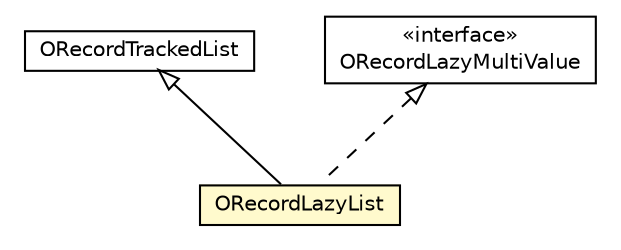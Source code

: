 #!/usr/local/bin/dot
#
# Class diagram 
# Generated by UMLGraph version R5_6-24-gf6e263 (http://www.umlgraph.org/)
#

digraph G {
	edge [fontname="Helvetica",fontsize=10,labelfontname="Helvetica",labelfontsize=10];
	node [fontname="Helvetica",fontsize=10,shape=plaintext];
	nodesep=0.25;
	ranksep=0.5;
	// com.orientechnologies.orient.core.db.record.ORecordLazyList
	c3024124 [label=<<table title="com.orientechnologies.orient.core.db.record.ORecordLazyList" border="0" cellborder="1" cellspacing="0" cellpadding="2" port="p" bgcolor="lemonChiffon" href="./ORecordLazyList.html">
		<tr><td><table border="0" cellspacing="0" cellpadding="1">
<tr><td align="center" balign="center"> ORecordLazyList </td></tr>
		</table></td></tr>
		</table>>, URL="./ORecordLazyList.html", fontname="Helvetica", fontcolor="black", fontsize=10.0];
	// com.orientechnologies.orient.core.db.record.ORecordTrackedList
	c3024131 [label=<<table title="com.orientechnologies.orient.core.db.record.ORecordTrackedList" border="0" cellborder="1" cellspacing="0" cellpadding="2" port="p" href="./ORecordTrackedList.html">
		<tr><td><table border="0" cellspacing="0" cellpadding="1">
<tr><td align="center" balign="center"> ORecordTrackedList </td></tr>
		</table></td></tr>
		</table>>, URL="./ORecordTrackedList.html", fontname="Helvetica", fontcolor="black", fontsize=10.0];
	// com.orientechnologies.orient.core.db.record.ORecordLazyMultiValue
	c3024152 [label=<<table title="com.orientechnologies.orient.core.db.record.ORecordLazyMultiValue" border="0" cellborder="1" cellspacing="0" cellpadding="2" port="p" href="./ORecordLazyMultiValue.html">
		<tr><td><table border="0" cellspacing="0" cellpadding="1">
<tr><td align="center" balign="center"> &#171;interface&#187; </td></tr>
<tr><td align="center" balign="center"> ORecordLazyMultiValue </td></tr>
		</table></td></tr>
		</table>>, URL="./ORecordLazyMultiValue.html", fontname="Helvetica", fontcolor="black", fontsize=10.0];
	//com.orientechnologies.orient.core.db.record.ORecordLazyList extends com.orientechnologies.orient.core.db.record.ORecordTrackedList
	c3024131:p -> c3024124:p [dir=back,arrowtail=empty];
	//com.orientechnologies.orient.core.db.record.ORecordLazyList implements com.orientechnologies.orient.core.db.record.ORecordLazyMultiValue
	c3024152:p -> c3024124:p [dir=back,arrowtail=empty,style=dashed];
}

